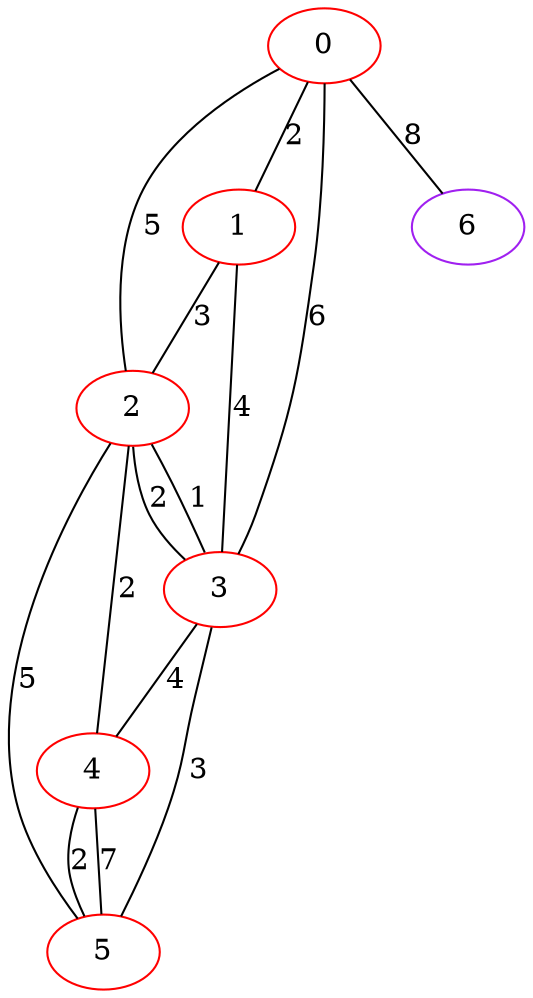 graph "" {
0 [color=red, weight=1];
1 [color=red, weight=1];
2 [color=red, weight=1];
3 [color=red, weight=1];
4 [color=red, weight=1];
5 [color=red, weight=1];
6 [color=purple, weight=4];
0 -- 1  [key=0, label=2];
0 -- 2  [key=0, label=5];
0 -- 3  [key=0, label=6];
0 -- 6  [key=0, label=8];
1 -- 2  [key=0, label=3];
1 -- 3  [key=0, label=4];
2 -- 3  [key=0, label=1];
2 -- 3  [key=1, label=2];
2 -- 4  [key=0, label=2];
2 -- 5  [key=0, label=5];
3 -- 4  [key=0, label=4];
3 -- 5  [key=0, label=3];
4 -- 5  [key=0, label=7];
4 -- 5  [key=1, label=2];
}
